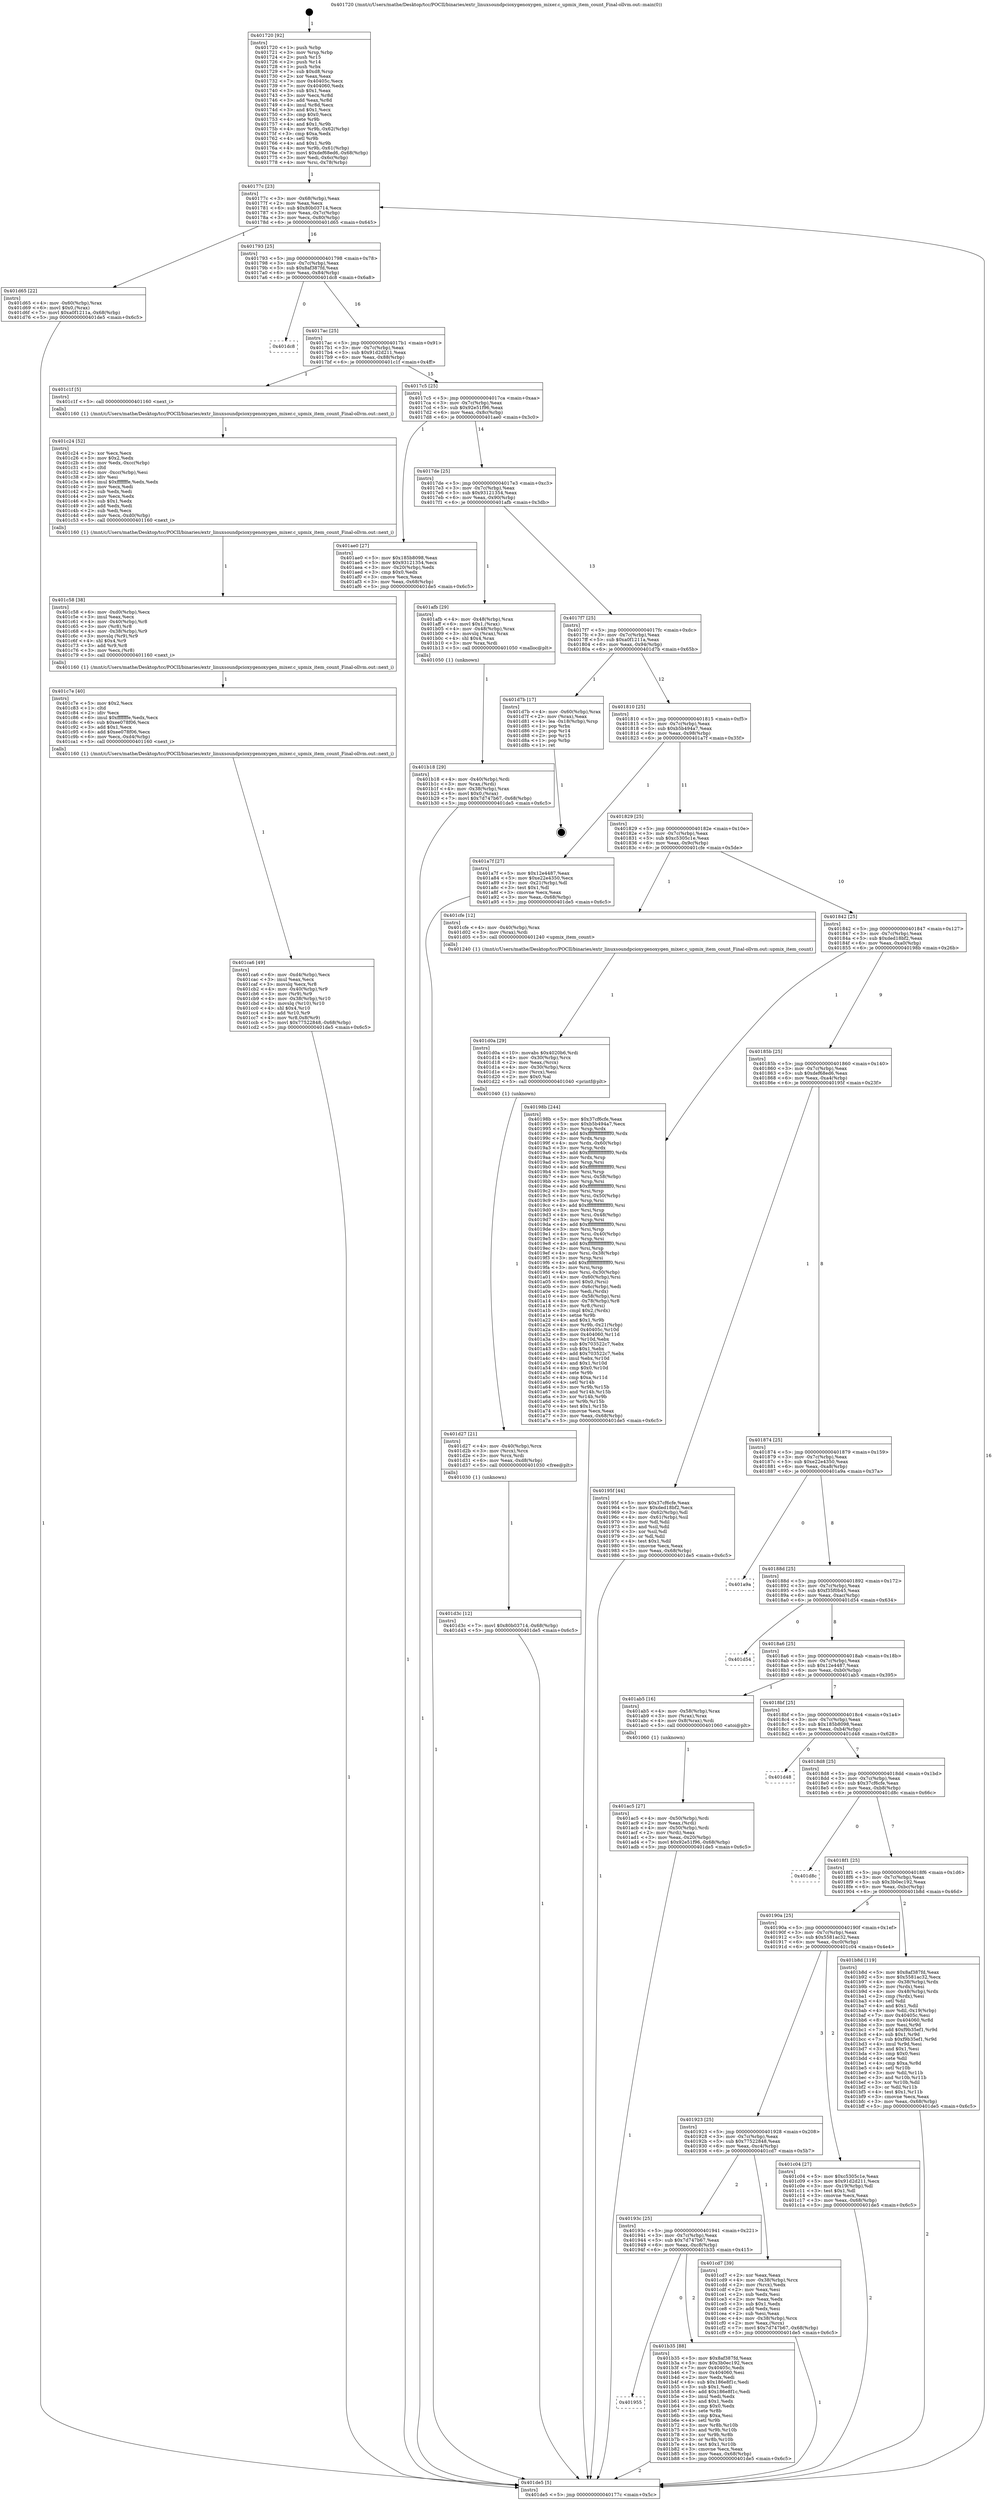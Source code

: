 digraph "0x401720" {
  label = "0x401720 (/mnt/c/Users/mathe/Desktop/tcc/POCII/binaries/extr_linuxsoundpcioxygenoxygen_mixer.c_upmix_item_count_Final-ollvm.out::main(0))"
  labelloc = "t"
  node[shape=record]

  Entry [label="",width=0.3,height=0.3,shape=circle,fillcolor=black,style=filled]
  "0x40177c" [label="{
     0x40177c [23]\l
     | [instrs]\l
     &nbsp;&nbsp;0x40177c \<+3\>: mov -0x68(%rbp),%eax\l
     &nbsp;&nbsp;0x40177f \<+2\>: mov %eax,%ecx\l
     &nbsp;&nbsp;0x401781 \<+6\>: sub $0x80b03714,%ecx\l
     &nbsp;&nbsp;0x401787 \<+3\>: mov %eax,-0x7c(%rbp)\l
     &nbsp;&nbsp;0x40178a \<+3\>: mov %ecx,-0x80(%rbp)\l
     &nbsp;&nbsp;0x40178d \<+6\>: je 0000000000401d65 \<main+0x645\>\l
  }"]
  "0x401d65" [label="{
     0x401d65 [22]\l
     | [instrs]\l
     &nbsp;&nbsp;0x401d65 \<+4\>: mov -0x60(%rbp),%rax\l
     &nbsp;&nbsp;0x401d69 \<+6\>: movl $0x0,(%rax)\l
     &nbsp;&nbsp;0x401d6f \<+7\>: movl $0xa0f1211a,-0x68(%rbp)\l
     &nbsp;&nbsp;0x401d76 \<+5\>: jmp 0000000000401de5 \<main+0x6c5\>\l
  }"]
  "0x401793" [label="{
     0x401793 [25]\l
     | [instrs]\l
     &nbsp;&nbsp;0x401793 \<+5\>: jmp 0000000000401798 \<main+0x78\>\l
     &nbsp;&nbsp;0x401798 \<+3\>: mov -0x7c(%rbp),%eax\l
     &nbsp;&nbsp;0x40179b \<+5\>: sub $0x8af387fd,%eax\l
     &nbsp;&nbsp;0x4017a0 \<+6\>: mov %eax,-0x84(%rbp)\l
     &nbsp;&nbsp;0x4017a6 \<+6\>: je 0000000000401dc8 \<main+0x6a8\>\l
  }"]
  Exit [label="",width=0.3,height=0.3,shape=circle,fillcolor=black,style=filled,peripheries=2]
  "0x401dc8" [label="{
     0x401dc8\l
  }", style=dashed]
  "0x4017ac" [label="{
     0x4017ac [25]\l
     | [instrs]\l
     &nbsp;&nbsp;0x4017ac \<+5\>: jmp 00000000004017b1 \<main+0x91\>\l
     &nbsp;&nbsp;0x4017b1 \<+3\>: mov -0x7c(%rbp),%eax\l
     &nbsp;&nbsp;0x4017b4 \<+5\>: sub $0x91d2d211,%eax\l
     &nbsp;&nbsp;0x4017b9 \<+6\>: mov %eax,-0x88(%rbp)\l
     &nbsp;&nbsp;0x4017bf \<+6\>: je 0000000000401c1f \<main+0x4ff\>\l
  }"]
  "0x401d3c" [label="{
     0x401d3c [12]\l
     | [instrs]\l
     &nbsp;&nbsp;0x401d3c \<+7\>: movl $0x80b03714,-0x68(%rbp)\l
     &nbsp;&nbsp;0x401d43 \<+5\>: jmp 0000000000401de5 \<main+0x6c5\>\l
  }"]
  "0x401c1f" [label="{
     0x401c1f [5]\l
     | [instrs]\l
     &nbsp;&nbsp;0x401c1f \<+5\>: call 0000000000401160 \<next_i\>\l
     | [calls]\l
     &nbsp;&nbsp;0x401160 \{1\} (/mnt/c/Users/mathe/Desktop/tcc/POCII/binaries/extr_linuxsoundpcioxygenoxygen_mixer.c_upmix_item_count_Final-ollvm.out::next_i)\l
  }"]
  "0x4017c5" [label="{
     0x4017c5 [25]\l
     | [instrs]\l
     &nbsp;&nbsp;0x4017c5 \<+5\>: jmp 00000000004017ca \<main+0xaa\>\l
     &nbsp;&nbsp;0x4017ca \<+3\>: mov -0x7c(%rbp),%eax\l
     &nbsp;&nbsp;0x4017cd \<+5\>: sub $0x92e51f96,%eax\l
     &nbsp;&nbsp;0x4017d2 \<+6\>: mov %eax,-0x8c(%rbp)\l
     &nbsp;&nbsp;0x4017d8 \<+6\>: je 0000000000401ae0 \<main+0x3c0\>\l
  }"]
  "0x401d27" [label="{
     0x401d27 [21]\l
     | [instrs]\l
     &nbsp;&nbsp;0x401d27 \<+4\>: mov -0x40(%rbp),%rcx\l
     &nbsp;&nbsp;0x401d2b \<+3\>: mov (%rcx),%rcx\l
     &nbsp;&nbsp;0x401d2e \<+3\>: mov %rcx,%rdi\l
     &nbsp;&nbsp;0x401d31 \<+6\>: mov %eax,-0xd8(%rbp)\l
     &nbsp;&nbsp;0x401d37 \<+5\>: call 0000000000401030 \<free@plt\>\l
     | [calls]\l
     &nbsp;&nbsp;0x401030 \{1\} (unknown)\l
  }"]
  "0x401ae0" [label="{
     0x401ae0 [27]\l
     | [instrs]\l
     &nbsp;&nbsp;0x401ae0 \<+5\>: mov $0x185b8098,%eax\l
     &nbsp;&nbsp;0x401ae5 \<+5\>: mov $0x93121354,%ecx\l
     &nbsp;&nbsp;0x401aea \<+3\>: mov -0x20(%rbp),%edx\l
     &nbsp;&nbsp;0x401aed \<+3\>: cmp $0x0,%edx\l
     &nbsp;&nbsp;0x401af0 \<+3\>: cmove %ecx,%eax\l
     &nbsp;&nbsp;0x401af3 \<+3\>: mov %eax,-0x68(%rbp)\l
     &nbsp;&nbsp;0x401af6 \<+5\>: jmp 0000000000401de5 \<main+0x6c5\>\l
  }"]
  "0x4017de" [label="{
     0x4017de [25]\l
     | [instrs]\l
     &nbsp;&nbsp;0x4017de \<+5\>: jmp 00000000004017e3 \<main+0xc3\>\l
     &nbsp;&nbsp;0x4017e3 \<+3\>: mov -0x7c(%rbp),%eax\l
     &nbsp;&nbsp;0x4017e6 \<+5\>: sub $0x93121354,%eax\l
     &nbsp;&nbsp;0x4017eb \<+6\>: mov %eax,-0x90(%rbp)\l
     &nbsp;&nbsp;0x4017f1 \<+6\>: je 0000000000401afb \<main+0x3db\>\l
  }"]
  "0x401d0a" [label="{
     0x401d0a [29]\l
     | [instrs]\l
     &nbsp;&nbsp;0x401d0a \<+10\>: movabs $0x4020b6,%rdi\l
     &nbsp;&nbsp;0x401d14 \<+4\>: mov -0x30(%rbp),%rcx\l
     &nbsp;&nbsp;0x401d18 \<+2\>: mov %eax,(%rcx)\l
     &nbsp;&nbsp;0x401d1a \<+4\>: mov -0x30(%rbp),%rcx\l
     &nbsp;&nbsp;0x401d1e \<+2\>: mov (%rcx),%esi\l
     &nbsp;&nbsp;0x401d20 \<+2\>: mov $0x0,%al\l
     &nbsp;&nbsp;0x401d22 \<+5\>: call 0000000000401040 \<printf@plt\>\l
     | [calls]\l
     &nbsp;&nbsp;0x401040 \{1\} (unknown)\l
  }"]
  "0x401afb" [label="{
     0x401afb [29]\l
     | [instrs]\l
     &nbsp;&nbsp;0x401afb \<+4\>: mov -0x48(%rbp),%rax\l
     &nbsp;&nbsp;0x401aff \<+6\>: movl $0x1,(%rax)\l
     &nbsp;&nbsp;0x401b05 \<+4\>: mov -0x48(%rbp),%rax\l
     &nbsp;&nbsp;0x401b09 \<+3\>: movslq (%rax),%rax\l
     &nbsp;&nbsp;0x401b0c \<+4\>: shl $0x4,%rax\l
     &nbsp;&nbsp;0x401b10 \<+3\>: mov %rax,%rdi\l
     &nbsp;&nbsp;0x401b13 \<+5\>: call 0000000000401050 \<malloc@plt\>\l
     | [calls]\l
     &nbsp;&nbsp;0x401050 \{1\} (unknown)\l
  }"]
  "0x4017f7" [label="{
     0x4017f7 [25]\l
     | [instrs]\l
     &nbsp;&nbsp;0x4017f7 \<+5\>: jmp 00000000004017fc \<main+0xdc\>\l
     &nbsp;&nbsp;0x4017fc \<+3\>: mov -0x7c(%rbp),%eax\l
     &nbsp;&nbsp;0x4017ff \<+5\>: sub $0xa0f1211a,%eax\l
     &nbsp;&nbsp;0x401804 \<+6\>: mov %eax,-0x94(%rbp)\l
     &nbsp;&nbsp;0x40180a \<+6\>: je 0000000000401d7b \<main+0x65b\>\l
  }"]
  "0x401ca6" [label="{
     0x401ca6 [49]\l
     | [instrs]\l
     &nbsp;&nbsp;0x401ca6 \<+6\>: mov -0xd4(%rbp),%ecx\l
     &nbsp;&nbsp;0x401cac \<+3\>: imul %eax,%ecx\l
     &nbsp;&nbsp;0x401caf \<+3\>: movslq %ecx,%r8\l
     &nbsp;&nbsp;0x401cb2 \<+4\>: mov -0x40(%rbp),%r9\l
     &nbsp;&nbsp;0x401cb6 \<+3\>: mov (%r9),%r9\l
     &nbsp;&nbsp;0x401cb9 \<+4\>: mov -0x38(%rbp),%r10\l
     &nbsp;&nbsp;0x401cbd \<+3\>: movslq (%r10),%r10\l
     &nbsp;&nbsp;0x401cc0 \<+4\>: shl $0x4,%r10\l
     &nbsp;&nbsp;0x401cc4 \<+3\>: add %r10,%r9\l
     &nbsp;&nbsp;0x401cc7 \<+4\>: mov %r8,0x8(%r9)\l
     &nbsp;&nbsp;0x401ccb \<+7\>: movl $0x77522848,-0x68(%rbp)\l
     &nbsp;&nbsp;0x401cd2 \<+5\>: jmp 0000000000401de5 \<main+0x6c5\>\l
  }"]
  "0x401d7b" [label="{
     0x401d7b [17]\l
     | [instrs]\l
     &nbsp;&nbsp;0x401d7b \<+4\>: mov -0x60(%rbp),%rax\l
     &nbsp;&nbsp;0x401d7f \<+2\>: mov (%rax),%eax\l
     &nbsp;&nbsp;0x401d81 \<+4\>: lea -0x18(%rbp),%rsp\l
     &nbsp;&nbsp;0x401d85 \<+1\>: pop %rbx\l
     &nbsp;&nbsp;0x401d86 \<+2\>: pop %r14\l
     &nbsp;&nbsp;0x401d88 \<+2\>: pop %r15\l
     &nbsp;&nbsp;0x401d8a \<+1\>: pop %rbp\l
     &nbsp;&nbsp;0x401d8b \<+1\>: ret\l
  }"]
  "0x401810" [label="{
     0x401810 [25]\l
     | [instrs]\l
     &nbsp;&nbsp;0x401810 \<+5\>: jmp 0000000000401815 \<main+0xf5\>\l
     &nbsp;&nbsp;0x401815 \<+3\>: mov -0x7c(%rbp),%eax\l
     &nbsp;&nbsp;0x401818 \<+5\>: sub $0xb5b494a7,%eax\l
     &nbsp;&nbsp;0x40181d \<+6\>: mov %eax,-0x98(%rbp)\l
     &nbsp;&nbsp;0x401823 \<+6\>: je 0000000000401a7f \<main+0x35f\>\l
  }"]
  "0x401c7e" [label="{
     0x401c7e [40]\l
     | [instrs]\l
     &nbsp;&nbsp;0x401c7e \<+5\>: mov $0x2,%ecx\l
     &nbsp;&nbsp;0x401c83 \<+1\>: cltd\l
     &nbsp;&nbsp;0x401c84 \<+2\>: idiv %ecx\l
     &nbsp;&nbsp;0x401c86 \<+6\>: imul $0xfffffffe,%edx,%ecx\l
     &nbsp;&nbsp;0x401c8c \<+6\>: sub $0xee078f06,%ecx\l
     &nbsp;&nbsp;0x401c92 \<+3\>: add $0x1,%ecx\l
     &nbsp;&nbsp;0x401c95 \<+6\>: add $0xee078f06,%ecx\l
     &nbsp;&nbsp;0x401c9b \<+6\>: mov %ecx,-0xd4(%rbp)\l
     &nbsp;&nbsp;0x401ca1 \<+5\>: call 0000000000401160 \<next_i\>\l
     | [calls]\l
     &nbsp;&nbsp;0x401160 \{1\} (/mnt/c/Users/mathe/Desktop/tcc/POCII/binaries/extr_linuxsoundpcioxygenoxygen_mixer.c_upmix_item_count_Final-ollvm.out::next_i)\l
  }"]
  "0x401a7f" [label="{
     0x401a7f [27]\l
     | [instrs]\l
     &nbsp;&nbsp;0x401a7f \<+5\>: mov $0x12e4487,%eax\l
     &nbsp;&nbsp;0x401a84 \<+5\>: mov $0xe22e4350,%ecx\l
     &nbsp;&nbsp;0x401a89 \<+3\>: mov -0x21(%rbp),%dl\l
     &nbsp;&nbsp;0x401a8c \<+3\>: test $0x1,%dl\l
     &nbsp;&nbsp;0x401a8f \<+3\>: cmovne %ecx,%eax\l
     &nbsp;&nbsp;0x401a92 \<+3\>: mov %eax,-0x68(%rbp)\l
     &nbsp;&nbsp;0x401a95 \<+5\>: jmp 0000000000401de5 \<main+0x6c5\>\l
  }"]
  "0x401829" [label="{
     0x401829 [25]\l
     | [instrs]\l
     &nbsp;&nbsp;0x401829 \<+5\>: jmp 000000000040182e \<main+0x10e\>\l
     &nbsp;&nbsp;0x40182e \<+3\>: mov -0x7c(%rbp),%eax\l
     &nbsp;&nbsp;0x401831 \<+5\>: sub $0xc5305c1e,%eax\l
     &nbsp;&nbsp;0x401836 \<+6\>: mov %eax,-0x9c(%rbp)\l
     &nbsp;&nbsp;0x40183c \<+6\>: je 0000000000401cfe \<main+0x5de\>\l
  }"]
  "0x401c58" [label="{
     0x401c58 [38]\l
     | [instrs]\l
     &nbsp;&nbsp;0x401c58 \<+6\>: mov -0xd0(%rbp),%ecx\l
     &nbsp;&nbsp;0x401c5e \<+3\>: imul %eax,%ecx\l
     &nbsp;&nbsp;0x401c61 \<+4\>: mov -0x40(%rbp),%r8\l
     &nbsp;&nbsp;0x401c65 \<+3\>: mov (%r8),%r8\l
     &nbsp;&nbsp;0x401c68 \<+4\>: mov -0x38(%rbp),%r9\l
     &nbsp;&nbsp;0x401c6c \<+3\>: movslq (%r9),%r9\l
     &nbsp;&nbsp;0x401c6f \<+4\>: shl $0x4,%r9\l
     &nbsp;&nbsp;0x401c73 \<+3\>: add %r9,%r8\l
     &nbsp;&nbsp;0x401c76 \<+3\>: mov %ecx,(%r8)\l
     &nbsp;&nbsp;0x401c79 \<+5\>: call 0000000000401160 \<next_i\>\l
     | [calls]\l
     &nbsp;&nbsp;0x401160 \{1\} (/mnt/c/Users/mathe/Desktop/tcc/POCII/binaries/extr_linuxsoundpcioxygenoxygen_mixer.c_upmix_item_count_Final-ollvm.out::next_i)\l
  }"]
  "0x401cfe" [label="{
     0x401cfe [12]\l
     | [instrs]\l
     &nbsp;&nbsp;0x401cfe \<+4\>: mov -0x40(%rbp),%rax\l
     &nbsp;&nbsp;0x401d02 \<+3\>: mov (%rax),%rdi\l
     &nbsp;&nbsp;0x401d05 \<+5\>: call 0000000000401240 \<upmix_item_count\>\l
     | [calls]\l
     &nbsp;&nbsp;0x401240 \{1\} (/mnt/c/Users/mathe/Desktop/tcc/POCII/binaries/extr_linuxsoundpcioxygenoxygen_mixer.c_upmix_item_count_Final-ollvm.out::upmix_item_count)\l
  }"]
  "0x401842" [label="{
     0x401842 [25]\l
     | [instrs]\l
     &nbsp;&nbsp;0x401842 \<+5\>: jmp 0000000000401847 \<main+0x127\>\l
     &nbsp;&nbsp;0x401847 \<+3\>: mov -0x7c(%rbp),%eax\l
     &nbsp;&nbsp;0x40184a \<+5\>: sub $0xded18bf2,%eax\l
     &nbsp;&nbsp;0x40184f \<+6\>: mov %eax,-0xa0(%rbp)\l
     &nbsp;&nbsp;0x401855 \<+6\>: je 000000000040198b \<main+0x26b\>\l
  }"]
  "0x401c24" [label="{
     0x401c24 [52]\l
     | [instrs]\l
     &nbsp;&nbsp;0x401c24 \<+2\>: xor %ecx,%ecx\l
     &nbsp;&nbsp;0x401c26 \<+5\>: mov $0x2,%edx\l
     &nbsp;&nbsp;0x401c2b \<+6\>: mov %edx,-0xcc(%rbp)\l
     &nbsp;&nbsp;0x401c31 \<+1\>: cltd\l
     &nbsp;&nbsp;0x401c32 \<+6\>: mov -0xcc(%rbp),%esi\l
     &nbsp;&nbsp;0x401c38 \<+2\>: idiv %esi\l
     &nbsp;&nbsp;0x401c3a \<+6\>: imul $0xfffffffe,%edx,%edx\l
     &nbsp;&nbsp;0x401c40 \<+2\>: mov %ecx,%edi\l
     &nbsp;&nbsp;0x401c42 \<+2\>: sub %edx,%edi\l
     &nbsp;&nbsp;0x401c44 \<+2\>: mov %ecx,%edx\l
     &nbsp;&nbsp;0x401c46 \<+3\>: sub $0x1,%edx\l
     &nbsp;&nbsp;0x401c49 \<+2\>: add %edx,%edi\l
     &nbsp;&nbsp;0x401c4b \<+2\>: sub %edi,%ecx\l
     &nbsp;&nbsp;0x401c4d \<+6\>: mov %ecx,-0xd0(%rbp)\l
     &nbsp;&nbsp;0x401c53 \<+5\>: call 0000000000401160 \<next_i\>\l
     | [calls]\l
     &nbsp;&nbsp;0x401160 \{1\} (/mnt/c/Users/mathe/Desktop/tcc/POCII/binaries/extr_linuxsoundpcioxygenoxygen_mixer.c_upmix_item_count_Final-ollvm.out::next_i)\l
  }"]
  "0x40198b" [label="{
     0x40198b [244]\l
     | [instrs]\l
     &nbsp;&nbsp;0x40198b \<+5\>: mov $0x37cf6cfe,%eax\l
     &nbsp;&nbsp;0x401990 \<+5\>: mov $0xb5b494a7,%ecx\l
     &nbsp;&nbsp;0x401995 \<+3\>: mov %rsp,%rdx\l
     &nbsp;&nbsp;0x401998 \<+4\>: add $0xfffffffffffffff0,%rdx\l
     &nbsp;&nbsp;0x40199c \<+3\>: mov %rdx,%rsp\l
     &nbsp;&nbsp;0x40199f \<+4\>: mov %rdx,-0x60(%rbp)\l
     &nbsp;&nbsp;0x4019a3 \<+3\>: mov %rsp,%rdx\l
     &nbsp;&nbsp;0x4019a6 \<+4\>: add $0xfffffffffffffff0,%rdx\l
     &nbsp;&nbsp;0x4019aa \<+3\>: mov %rdx,%rsp\l
     &nbsp;&nbsp;0x4019ad \<+3\>: mov %rsp,%rsi\l
     &nbsp;&nbsp;0x4019b0 \<+4\>: add $0xfffffffffffffff0,%rsi\l
     &nbsp;&nbsp;0x4019b4 \<+3\>: mov %rsi,%rsp\l
     &nbsp;&nbsp;0x4019b7 \<+4\>: mov %rsi,-0x58(%rbp)\l
     &nbsp;&nbsp;0x4019bb \<+3\>: mov %rsp,%rsi\l
     &nbsp;&nbsp;0x4019be \<+4\>: add $0xfffffffffffffff0,%rsi\l
     &nbsp;&nbsp;0x4019c2 \<+3\>: mov %rsi,%rsp\l
     &nbsp;&nbsp;0x4019c5 \<+4\>: mov %rsi,-0x50(%rbp)\l
     &nbsp;&nbsp;0x4019c9 \<+3\>: mov %rsp,%rsi\l
     &nbsp;&nbsp;0x4019cc \<+4\>: add $0xfffffffffffffff0,%rsi\l
     &nbsp;&nbsp;0x4019d0 \<+3\>: mov %rsi,%rsp\l
     &nbsp;&nbsp;0x4019d3 \<+4\>: mov %rsi,-0x48(%rbp)\l
     &nbsp;&nbsp;0x4019d7 \<+3\>: mov %rsp,%rsi\l
     &nbsp;&nbsp;0x4019da \<+4\>: add $0xfffffffffffffff0,%rsi\l
     &nbsp;&nbsp;0x4019de \<+3\>: mov %rsi,%rsp\l
     &nbsp;&nbsp;0x4019e1 \<+4\>: mov %rsi,-0x40(%rbp)\l
     &nbsp;&nbsp;0x4019e5 \<+3\>: mov %rsp,%rsi\l
     &nbsp;&nbsp;0x4019e8 \<+4\>: add $0xfffffffffffffff0,%rsi\l
     &nbsp;&nbsp;0x4019ec \<+3\>: mov %rsi,%rsp\l
     &nbsp;&nbsp;0x4019ef \<+4\>: mov %rsi,-0x38(%rbp)\l
     &nbsp;&nbsp;0x4019f3 \<+3\>: mov %rsp,%rsi\l
     &nbsp;&nbsp;0x4019f6 \<+4\>: add $0xfffffffffffffff0,%rsi\l
     &nbsp;&nbsp;0x4019fa \<+3\>: mov %rsi,%rsp\l
     &nbsp;&nbsp;0x4019fd \<+4\>: mov %rsi,-0x30(%rbp)\l
     &nbsp;&nbsp;0x401a01 \<+4\>: mov -0x60(%rbp),%rsi\l
     &nbsp;&nbsp;0x401a05 \<+6\>: movl $0x0,(%rsi)\l
     &nbsp;&nbsp;0x401a0b \<+3\>: mov -0x6c(%rbp),%edi\l
     &nbsp;&nbsp;0x401a0e \<+2\>: mov %edi,(%rdx)\l
     &nbsp;&nbsp;0x401a10 \<+4\>: mov -0x58(%rbp),%rsi\l
     &nbsp;&nbsp;0x401a14 \<+4\>: mov -0x78(%rbp),%r8\l
     &nbsp;&nbsp;0x401a18 \<+3\>: mov %r8,(%rsi)\l
     &nbsp;&nbsp;0x401a1b \<+3\>: cmpl $0x2,(%rdx)\l
     &nbsp;&nbsp;0x401a1e \<+4\>: setne %r9b\l
     &nbsp;&nbsp;0x401a22 \<+4\>: and $0x1,%r9b\l
     &nbsp;&nbsp;0x401a26 \<+4\>: mov %r9b,-0x21(%rbp)\l
     &nbsp;&nbsp;0x401a2a \<+8\>: mov 0x40405c,%r10d\l
     &nbsp;&nbsp;0x401a32 \<+8\>: mov 0x404060,%r11d\l
     &nbsp;&nbsp;0x401a3a \<+3\>: mov %r10d,%ebx\l
     &nbsp;&nbsp;0x401a3d \<+6\>: sub $0x703522c7,%ebx\l
     &nbsp;&nbsp;0x401a43 \<+3\>: sub $0x1,%ebx\l
     &nbsp;&nbsp;0x401a46 \<+6\>: add $0x703522c7,%ebx\l
     &nbsp;&nbsp;0x401a4c \<+4\>: imul %ebx,%r10d\l
     &nbsp;&nbsp;0x401a50 \<+4\>: and $0x1,%r10d\l
     &nbsp;&nbsp;0x401a54 \<+4\>: cmp $0x0,%r10d\l
     &nbsp;&nbsp;0x401a58 \<+4\>: sete %r9b\l
     &nbsp;&nbsp;0x401a5c \<+4\>: cmp $0xa,%r11d\l
     &nbsp;&nbsp;0x401a60 \<+4\>: setl %r14b\l
     &nbsp;&nbsp;0x401a64 \<+3\>: mov %r9b,%r15b\l
     &nbsp;&nbsp;0x401a67 \<+3\>: and %r14b,%r15b\l
     &nbsp;&nbsp;0x401a6a \<+3\>: xor %r14b,%r9b\l
     &nbsp;&nbsp;0x401a6d \<+3\>: or %r9b,%r15b\l
     &nbsp;&nbsp;0x401a70 \<+4\>: test $0x1,%r15b\l
     &nbsp;&nbsp;0x401a74 \<+3\>: cmovne %ecx,%eax\l
     &nbsp;&nbsp;0x401a77 \<+3\>: mov %eax,-0x68(%rbp)\l
     &nbsp;&nbsp;0x401a7a \<+5\>: jmp 0000000000401de5 \<main+0x6c5\>\l
  }"]
  "0x40185b" [label="{
     0x40185b [25]\l
     | [instrs]\l
     &nbsp;&nbsp;0x40185b \<+5\>: jmp 0000000000401860 \<main+0x140\>\l
     &nbsp;&nbsp;0x401860 \<+3\>: mov -0x7c(%rbp),%eax\l
     &nbsp;&nbsp;0x401863 \<+5\>: sub $0xdef68ed6,%eax\l
     &nbsp;&nbsp;0x401868 \<+6\>: mov %eax,-0xa4(%rbp)\l
     &nbsp;&nbsp;0x40186e \<+6\>: je 000000000040195f \<main+0x23f\>\l
  }"]
  "0x401955" [label="{
     0x401955\l
  }", style=dashed]
  "0x40195f" [label="{
     0x40195f [44]\l
     | [instrs]\l
     &nbsp;&nbsp;0x40195f \<+5\>: mov $0x37cf6cfe,%eax\l
     &nbsp;&nbsp;0x401964 \<+5\>: mov $0xded18bf2,%ecx\l
     &nbsp;&nbsp;0x401969 \<+3\>: mov -0x62(%rbp),%dl\l
     &nbsp;&nbsp;0x40196c \<+4\>: mov -0x61(%rbp),%sil\l
     &nbsp;&nbsp;0x401970 \<+3\>: mov %dl,%dil\l
     &nbsp;&nbsp;0x401973 \<+3\>: and %sil,%dil\l
     &nbsp;&nbsp;0x401976 \<+3\>: xor %sil,%dl\l
     &nbsp;&nbsp;0x401979 \<+3\>: or %dl,%dil\l
     &nbsp;&nbsp;0x40197c \<+4\>: test $0x1,%dil\l
     &nbsp;&nbsp;0x401980 \<+3\>: cmovne %ecx,%eax\l
     &nbsp;&nbsp;0x401983 \<+3\>: mov %eax,-0x68(%rbp)\l
     &nbsp;&nbsp;0x401986 \<+5\>: jmp 0000000000401de5 \<main+0x6c5\>\l
  }"]
  "0x401874" [label="{
     0x401874 [25]\l
     | [instrs]\l
     &nbsp;&nbsp;0x401874 \<+5\>: jmp 0000000000401879 \<main+0x159\>\l
     &nbsp;&nbsp;0x401879 \<+3\>: mov -0x7c(%rbp),%eax\l
     &nbsp;&nbsp;0x40187c \<+5\>: sub $0xe22e4350,%eax\l
     &nbsp;&nbsp;0x401881 \<+6\>: mov %eax,-0xa8(%rbp)\l
     &nbsp;&nbsp;0x401887 \<+6\>: je 0000000000401a9a \<main+0x37a\>\l
  }"]
  "0x401de5" [label="{
     0x401de5 [5]\l
     | [instrs]\l
     &nbsp;&nbsp;0x401de5 \<+5\>: jmp 000000000040177c \<main+0x5c\>\l
  }"]
  "0x401720" [label="{
     0x401720 [92]\l
     | [instrs]\l
     &nbsp;&nbsp;0x401720 \<+1\>: push %rbp\l
     &nbsp;&nbsp;0x401721 \<+3\>: mov %rsp,%rbp\l
     &nbsp;&nbsp;0x401724 \<+2\>: push %r15\l
     &nbsp;&nbsp;0x401726 \<+2\>: push %r14\l
     &nbsp;&nbsp;0x401728 \<+1\>: push %rbx\l
     &nbsp;&nbsp;0x401729 \<+7\>: sub $0xd8,%rsp\l
     &nbsp;&nbsp;0x401730 \<+2\>: xor %eax,%eax\l
     &nbsp;&nbsp;0x401732 \<+7\>: mov 0x40405c,%ecx\l
     &nbsp;&nbsp;0x401739 \<+7\>: mov 0x404060,%edx\l
     &nbsp;&nbsp;0x401740 \<+3\>: sub $0x1,%eax\l
     &nbsp;&nbsp;0x401743 \<+3\>: mov %ecx,%r8d\l
     &nbsp;&nbsp;0x401746 \<+3\>: add %eax,%r8d\l
     &nbsp;&nbsp;0x401749 \<+4\>: imul %r8d,%ecx\l
     &nbsp;&nbsp;0x40174d \<+3\>: and $0x1,%ecx\l
     &nbsp;&nbsp;0x401750 \<+3\>: cmp $0x0,%ecx\l
     &nbsp;&nbsp;0x401753 \<+4\>: sete %r9b\l
     &nbsp;&nbsp;0x401757 \<+4\>: and $0x1,%r9b\l
     &nbsp;&nbsp;0x40175b \<+4\>: mov %r9b,-0x62(%rbp)\l
     &nbsp;&nbsp;0x40175f \<+3\>: cmp $0xa,%edx\l
     &nbsp;&nbsp;0x401762 \<+4\>: setl %r9b\l
     &nbsp;&nbsp;0x401766 \<+4\>: and $0x1,%r9b\l
     &nbsp;&nbsp;0x40176a \<+4\>: mov %r9b,-0x61(%rbp)\l
     &nbsp;&nbsp;0x40176e \<+7\>: movl $0xdef68ed6,-0x68(%rbp)\l
     &nbsp;&nbsp;0x401775 \<+3\>: mov %edi,-0x6c(%rbp)\l
     &nbsp;&nbsp;0x401778 \<+4\>: mov %rsi,-0x78(%rbp)\l
  }"]
  "0x401b35" [label="{
     0x401b35 [88]\l
     | [instrs]\l
     &nbsp;&nbsp;0x401b35 \<+5\>: mov $0x8af387fd,%eax\l
     &nbsp;&nbsp;0x401b3a \<+5\>: mov $0x3b0ec192,%ecx\l
     &nbsp;&nbsp;0x401b3f \<+7\>: mov 0x40405c,%edx\l
     &nbsp;&nbsp;0x401b46 \<+7\>: mov 0x404060,%esi\l
     &nbsp;&nbsp;0x401b4d \<+2\>: mov %edx,%edi\l
     &nbsp;&nbsp;0x401b4f \<+6\>: sub $0x186e8f1c,%edi\l
     &nbsp;&nbsp;0x401b55 \<+3\>: sub $0x1,%edi\l
     &nbsp;&nbsp;0x401b58 \<+6\>: add $0x186e8f1c,%edi\l
     &nbsp;&nbsp;0x401b5e \<+3\>: imul %edi,%edx\l
     &nbsp;&nbsp;0x401b61 \<+3\>: and $0x1,%edx\l
     &nbsp;&nbsp;0x401b64 \<+3\>: cmp $0x0,%edx\l
     &nbsp;&nbsp;0x401b67 \<+4\>: sete %r8b\l
     &nbsp;&nbsp;0x401b6b \<+3\>: cmp $0xa,%esi\l
     &nbsp;&nbsp;0x401b6e \<+4\>: setl %r9b\l
     &nbsp;&nbsp;0x401b72 \<+3\>: mov %r8b,%r10b\l
     &nbsp;&nbsp;0x401b75 \<+3\>: and %r9b,%r10b\l
     &nbsp;&nbsp;0x401b78 \<+3\>: xor %r9b,%r8b\l
     &nbsp;&nbsp;0x401b7b \<+3\>: or %r8b,%r10b\l
     &nbsp;&nbsp;0x401b7e \<+4\>: test $0x1,%r10b\l
     &nbsp;&nbsp;0x401b82 \<+3\>: cmovne %ecx,%eax\l
     &nbsp;&nbsp;0x401b85 \<+3\>: mov %eax,-0x68(%rbp)\l
     &nbsp;&nbsp;0x401b88 \<+5\>: jmp 0000000000401de5 \<main+0x6c5\>\l
  }"]
  "0x40193c" [label="{
     0x40193c [25]\l
     | [instrs]\l
     &nbsp;&nbsp;0x40193c \<+5\>: jmp 0000000000401941 \<main+0x221\>\l
     &nbsp;&nbsp;0x401941 \<+3\>: mov -0x7c(%rbp),%eax\l
     &nbsp;&nbsp;0x401944 \<+5\>: sub $0x7d747b67,%eax\l
     &nbsp;&nbsp;0x401949 \<+6\>: mov %eax,-0xc8(%rbp)\l
     &nbsp;&nbsp;0x40194f \<+6\>: je 0000000000401b35 \<main+0x415\>\l
  }"]
  "0x401a9a" [label="{
     0x401a9a\l
  }", style=dashed]
  "0x40188d" [label="{
     0x40188d [25]\l
     | [instrs]\l
     &nbsp;&nbsp;0x40188d \<+5\>: jmp 0000000000401892 \<main+0x172\>\l
     &nbsp;&nbsp;0x401892 \<+3\>: mov -0x7c(%rbp),%eax\l
     &nbsp;&nbsp;0x401895 \<+5\>: sub $0xf35f0b45,%eax\l
     &nbsp;&nbsp;0x40189a \<+6\>: mov %eax,-0xac(%rbp)\l
     &nbsp;&nbsp;0x4018a0 \<+6\>: je 0000000000401d54 \<main+0x634\>\l
  }"]
  "0x401cd7" [label="{
     0x401cd7 [39]\l
     | [instrs]\l
     &nbsp;&nbsp;0x401cd7 \<+2\>: xor %eax,%eax\l
     &nbsp;&nbsp;0x401cd9 \<+4\>: mov -0x38(%rbp),%rcx\l
     &nbsp;&nbsp;0x401cdd \<+2\>: mov (%rcx),%edx\l
     &nbsp;&nbsp;0x401cdf \<+2\>: mov %eax,%esi\l
     &nbsp;&nbsp;0x401ce1 \<+2\>: sub %edx,%esi\l
     &nbsp;&nbsp;0x401ce3 \<+2\>: mov %eax,%edx\l
     &nbsp;&nbsp;0x401ce5 \<+3\>: sub $0x1,%edx\l
     &nbsp;&nbsp;0x401ce8 \<+2\>: add %edx,%esi\l
     &nbsp;&nbsp;0x401cea \<+2\>: sub %esi,%eax\l
     &nbsp;&nbsp;0x401cec \<+4\>: mov -0x38(%rbp),%rcx\l
     &nbsp;&nbsp;0x401cf0 \<+2\>: mov %eax,(%rcx)\l
     &nbsp;&nbsp;0x401cf2 \<+7\>: movl $0x7d747b67,-0x68(%rbp)\l
     &nbsp;&nbsp;0x401cf9 \<+5\>: jmp 0000000000401de5 \<main+0x6c5\>\l
  }"]
  "0x401d54" [label="{
     0x401d54\l
  }", style=dashed]
  "0x4018a6" [label="{
     0x4018a6 [25]\l
     | [instrs]\l
     &nbsp;&nbsp;0x4018a6 \<+5\>: jmp 00000000004018ab \<main+0x18b\>\l
     &nbsp;&nbsp;0x4018ab \<+3\>: mov -0x7c(%rbp),%eax\l
     &nbsp;&nbsp;0x4018ae \<+5\>: sub $0x12e4487,%eax\l
     &nbsp;&nbsp;0x4018b3 \<+6\>: mov %eax,-0xb0(%rbp)\l
     &nbsp;&nbsp;0x4018b9 \<+6\>: je 0000000000401ab5 \<main+0x395\>\l
  }"]
  "0x401923" [label="{
     0x401923 [25]\l
     | [instrs]\l
     &nbsp;&nbsp;0x401923 \<+5\>: jmp 0000000000401928 \<main+0x208\>\l
     &nbsp;&nbsp;0x401928 \<+3\>: mov -0x7c(%rbp),%eax\l
     &nbsp;&nbsp;0x40192b \<+5\>: sub $0x77522848,%eax\l
     &nbsp;&nbsp;0x401930 \<+6\>: mov %eax,-0xc4(%rbp)\l
     &nbsp;&nbsp;0x401936 \<+6\>: je 0000000000401cd7 \<main+0x5b7\>\l
  }"]
  "0x401ab5" [label="{
     0x401ab5 [16]\l
     | [instrs]\l
     &nbsp;&nbsp;0x401ab5 \<+4\>: mov -0x58(%rbp),%rax\l
     &nbsp;&nbsp;0x401ab9 \<+3\>: mov (%rax),%rax\l
     &nbsp;&nbsp;0x401abc \<+4\>: mov 0x8(%rax),%rdi\l
     &nbsp;&nbsp;0x401ac0 \<+5\>: call 0000000000401060 \<atoi@plt\>\l
     | [calls]\l
     &nbsp;&nbsp;0x401060 \{1\} (unknown)\l
  }"]
  "0x4018bf" [label="{
     0x4018bf [25]\l
     | [instrs]\l
     &nbsp;&nbsp;0x4018bf \<+5\>: jmp 00000000004018c4 \<main+0x1a4\>\l
     &nbsp;&nbsp;0x4018c4 \<+3\>: mov -0x7c(%rbp),%eax\l
     &nbsp;&nbsp;0x4018c7 \<+5\>: sub $0x185b8098,%eax\l
     &nbsp;&nbsp;0x4018cc \<+6\>: mov %eax,-0xb4(%rbp)\l
     &nbsp;&nbsp;0x4018d2 \<+6\>: je 0000000000401d48 \<main+0x628\>\l
  }"]
  "0x401ac5" [label="{
     0x401ac5 [27]\l
     | [instrs]\l
     &nbsp;&nbsp;0x401ac5 \<+4\>: mov -0x50(%rbp),%rdi\l
     &nbsp;&nbsp;0x401ac9 \<+2\>: mov %eax,(%rdi)\l
     &nbsp;&nbsp;0x401acb \<+4\>: mov -0x50(%rbp),%rdi\l
     &nbsp;&nbsp;0x401acf \<+2\>: mov (%rdi),%eax\l
     &nbsp;&nbsp;0x401ad1 \<+3\>: mov %eax,-0x20(%rbp)\l
     &nbsp;&nbsp;0x401ad4 \<+7\>: movl $0x92e51f96,-0x68(%rbp)\l
     &nbsp;&nbsp;0x401adb \<+5\>: jmp 0000000000401de5 \<main+0x6c5\>\l
  }"]
  "0x401b18" [label="{
     0x401b18 [29]\l
     | [instrs]\l
     &nbsp;&nbsp;0x401b18 \<+4\>: mov -0x40(%rbp),%rdi\l
     &nbsp;&nbsp;0x401b1c \<+3\>: mov %rax,(%rdi)\l
     &nbsp;&nbsp;0x401b1f \<+4\>: mov -0x38(%rbp),%rax\l
     &nbsp;&nbsp;0x401b23 \<+6\>: movl $0x0,(%rax)\l
     &nbsp;&nbsp;0x401b29 \<+7\>: movl $0x7d747b67,-0x68(%rbp)\l
     &nbsp;&nbsp;0x401b30 \<+5\>: jmp 0000000000401de5 \<main+0x6c5\>\l
  }"]
  "0x401c04" [label="{
     0x401c04 [27]\l
     | [instrs]\l
     &nbsp;&nbsp;0x401c04 \<+5\>: mov $0xc5305c1e,%eax\l
     &nbsp;&nbsp;0x401c09 \<+5\>: mov $0x91d2d211,%ecx\l
     &nbsp;&nbsp;0x401c0e \<+3\>: mov -0x19(%rbp),%dl\l
     &nbsp;&nbsp;0x401c11 \<+3\>: test $0x1,%dl\l
     &nbsp;&nbsp;0x401c14 \<+3\>: cmovne %ecx,%eax\l
     &nbsp;&nbsp;0x401c17 \<+3\>: mov %eax,-0x68(%rbp)\l
     &nbsp;&nbsp;0x401c1a \<+5\>: jmp 0000000000401de5 \<main+0x6c5\>\l
  }"]
  "0x401d48" [label="{
     0x401d48\l
  }", style=dashed]
  "0x4018d8" [label="{
     0x4018d8 [25]\l
     | [instrs]\l
     &nbsp;&nbsp;0x4018d8 \<+5\>: jmp 00000000004018dd \<main+0x1bd\>\l
     &nbsp;&nbsp;0x4018dd \<+3\>: mov -0x7c(%rbp),%eax\l
     &nbsp;&nbsp;0x4018e0 \<+5\>: sub $0x37cf6cfe,%eax\l
     &nbsp;&nbsp;0x4018e5 \<+6\>: mov %eax,-0xb8(%rbp)\l
     &nbsp;&nbsp;0x4018eb \<+6\>: je 0000000000401d8c \<main+0x66c\>\l
  }"]
  "0x40190a" [label="{
     0x40190a [25]\l
     | [instrs]\l
     &nbsp;&nbsp;0x40190a \<+5\>: jmp 000000000040190f \<main+0x1ef\>\l
     &nbsp;&nbsp;0x40190f \<+3\>: mov -0x7c(%rbp),%eax\l
     &nbsp;&nbsp;0x401912 \<+5\>: sub $0x5581ac32,%eax\l
     &nbsp;&nbsp;0x401917 \<+6\>: mov %eax,-0xc0(%rbp)\l
     &nbsp;&nbsp;0x40191d \<+6\>: je 0000000000401c04 \<main+0x4e4\>\l
  }"]
  "0x401d8c" [label="{
     0x401d8c\l
  }", style=dashed]
  "0x4018f1" [label="{
     0x4018f1 [25]\l
     | [instrs]\l
     &nbsp;&nbsp;0x4018f1 \<+5\>: jmp 00000000004018f6 \<main+0x1d6\>\l
     &nbsp;&nbsp;0x4018f6 \<+3\>: mov -0x7c(%rbp),%eax\l
     &nbsp;&nbsp;0x4018f9 \<+5\>: sub $0x3b0ec192,%eax\l
     &nbsp;&nbsp;0x4018fe \<+6\>: mov %eax,-0xbc(%rbp)\l
     &nbsp;&nbsp;0x401904 \<+6\>: je 0000000000401b8d \<main+0x46d\>\l
  }"]
  "0x401b8d" [label="{
     0x401b8d [119]\l
     | [instrs]\l
     &nbsp;&nbsp;0x401b8d \<+5\>: mov $0x8af387fd,%eax\l
     &nbsp;&nbsp;0x401b92 \<+5\>: mov $0x5581ac32,%ecx\l
     &nbsp;&nbsp;0x401b97 \<+4\>: mov -0x38(%rbp),%rdx\l
     &nbsp;&nbsp;0x401b9b \<+2\>: mov (%rdx),%esi\l
     &nbsp;&nbsp;0x401b9d \<+4\>: mov -0x48(%rbp),%rdx\l
     &nbsp;&nbsp;0x401ba1 \<+2\>: cmp (%rdx),%esi\l
     &nbsp;&nbsp;0x401ba3 \<+4\>: setl %dil\l
     &nbsp;&nbsp;0x401ba7 \<+4\>: and $0x1,%dil\l
     &nbsp;&nbsp;0x401bab \<+4\>: mov %dil,-0x19(%rbp)\l
     &nbsp;&nbsp;0x401baf \<+7\>: mov 0x40405c,%esi\l
     &nbsp;&nbsp;0x401bb6 \<+8\>: mov 0x404060,%r8d\l
     &nbsp;&nbsp;0x401bbe \<+3\>: mov %esi,%r9d\l
     &nbsp;&nbsp;0x401bc1 \<+7\>: add $0xf9b35ef1,%r9d\l
     &nbsp;&nbsp;0x401bc8 \<+4\>: sub $0x1,%r9d\l
     &nbsp;&nbsp;0x401bcc \<+7\>: sub $0xf9b35ef1,%r9d\l
     &nbsp;&nbsp;0x401bd3 \<+4\>: imul %r9d,%esi\l
     &nbsp;&nbsp;0x401bd7 \<+3\>: and $0x1,%esi\l
     &nbsp;&nbsp;0x401bda \<+3\>: cmp $0x0,%esi\l
     &nbsp;&nbsp;0x401bdd \<+4\>: sete %dil\l
     &nbsp;&nbsp;0x401be1 \<+4\>: cmp $0xa,%r8d\l
     &nbsp;&nbsp;0x401be5 \<+4\>: setl %r10b\l
     &nbsp;&nbsp;0x401be9 \<+3\>: mov %dil,%r11b\l
     &nbsp;&nbsp;0x401bec \<+3\>: and %r10b,%r11b\l
     &nbsp;&nbsp;0x401bef \<+3\>: xor %r10b,%dil\l
     &nbsp;&nbsp;0x401bf2 \<+3\>: or %dil,%r11b\l
     &nbsp;&nbsp;0x401bf5 \<+4\>: test $0x1,%r11b\l
     &nbsp;&nbsp;0x401bf9 \<+3\>: cmovne %ecx,%eax\l
     &nbsp;&nbsp;0x401bfc \<+3\>: mov %eax,-0x68(%rbp)\l
     &nbsp;&nbsp;0x401bff \<+5\>: jmp 0000000000401de5 \<main+0x6c5\>\l
  }"]
  Entry -> "0x401720" [label=" 1"]
  "0x40177c" -> "0x401d65" [label=" 1"]
  "0x40177c" -> "0x401793" [label=" 16"]
  "0x401d7b" -> Exit [label=" 1"]
  "0x401793" -> "0x401dc8" [label=" 0"]
  "0x401793" -> "0x4017ac" [label=" 16"]
  "0x401d65" -> "0x401de5" [label=" 1"]
  "0x4017ac" -> "0x401c1f" [label=" 1"]
  "0x4017ac" -> "0x4017c5" [label=" 15"]
  "0x401d3c" -> "0x401de5" [label=" 1"]
  "0x4017c5" -> "0x401ae0" [label=" 1"]
  "0x4017c5" -> "0x4017de" [label=" 14"]
  "0x401d27" -> "0x401d3c" [label=" 1"]
  "0x4017de" -> "0x401afb" [label=" 1"]
  "0x4017de" -> "0x4017f7" [label=" 13"]
  "0x401d0a" -> "0x401d27" [label=" 1"]
  "0x4017f7" -> "0x401d7b" [label=" 1"]
  "0x4017f7" -> "0x401810" [label=" 12"]
  "0x401cfe" -> "0x401d0a" [label=" 1"]
  "0x401810" -> "0x401a7f" [label=" 1"]
  "0x401810" -> "0x401829" [label=" 11"]
  "0x401cd7" -> "0x401de5" [label=" 1"]
  "0x401829" -> "0x401cfe" [label=" 1"]
  "0x401829" -> "0x401842" [label=" 10"]
  "0x401ca6" -> "0x401de5" [label=" 1"]
  "0x401842" -> "0x40198b" [label=" 1"]
  "0x401842" -> "0x40185b" [label=" 9"]
  "0x401c7e" -> "0x401ca6" [label=" 1"]
  "0x40185b" -> "0x40195f" [label=" 1"]
  "0x40185b" -> "0x401874" [label=" 8"]
  "0x40195f" -> "0x401de5" [label=" 1"]
  "0x401720" -> "0x40177c" [label=" 1"]
  "0x401de5" -> "0x40177c" [label=" 16"]
  "0x401c58" -> "0x401c7e" [label=" 1"]
  "0x40198b" -> "0x401de5" [label=" 1"]
  "0x401a7f" -> "0x401de5" [label=" 1"]
  "0x401c24" -> "0x401c58" [label=" 1"]
  "0x401874" -> "0x401a9a" [label=" 0"]
  "0x401874" -> "0x40188d" [label=" 8"]
  "0x401c04" -> "0x401de5" [label=" 2"]
  "0x40188d" -> "0x401d54" [label=" 0"]
  "0x40188d" -> "0x4018a6" [label=" 8"]
  "0x401b8d" -> "0x401de5" [label=" 2"]
  "0x4018a6" -> "0x401ab5" [label=" 1"]
  "0x4018a6" -> "0x4018bf" [label=" 7"]
  "0x401ab5" -> "0x401ac5" [label=" 1"]
  "0x401ac5" -> "0x401de5" [label=" 1"]
  "0x401ae0" -> "0x401de5" [label=" 1"]
  "0x401afb" -> "0x401b18" [label=" 1"]
  "0x401b18" -> "0x401de5" [label=" 1"]
  "0x40193c" -> "0x401955" [label=" 0"]
  "0x4018bf" -> "0x401d48" [label=" 0"]
  "0x4018bf" -> "0x4018d8" [label=" 7"]
  "0x40193c" -> "0x401b35" [label=" 2"]
  "0x4018d8" -> "0x401d8c" [label=" 0"]
  "0x4018d8" -> "0x4018f1" [label=" 7"]
  "0x401923" -> "0x40193c" [label=" 2"]
  "0x4018f1" -> "0x401b8d" [label=" 2"]
  "0x4018f1" -> "0x40190a" [label=" 5"]
  "0x401c1f" -> "0x401c24" [label=" 1"]
  "0x40190a" -> "0x401c04" [label=" 2"]
  "0x40190a" -> "0x401923" [label=" 3"]
  "0x401b35" -> "0x401de5" [label=" 2"]
  "0x401923" -> "0x401cd7" [label=" 1"]
}
